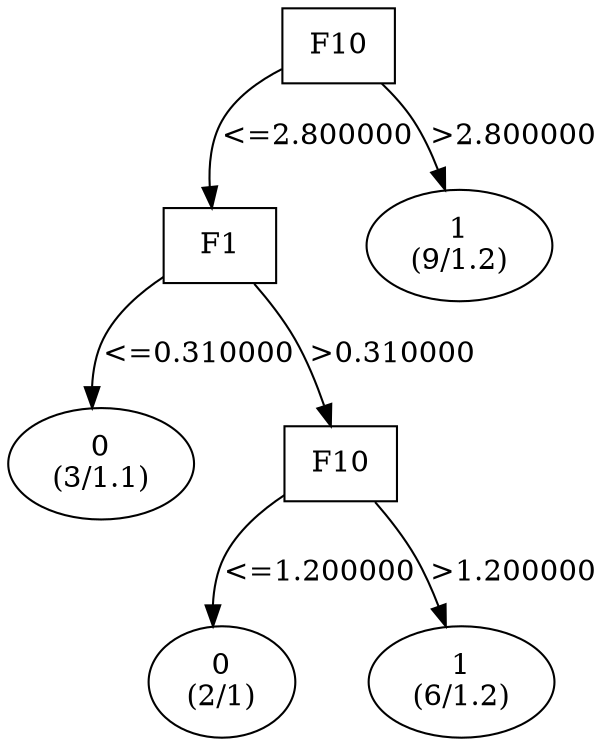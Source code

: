 digraph YaDT {
n0 [ shape=box, label="F10\n"]
n0 -> n1 [label="<=2.800000"]
n1 [ shape=box, label="F1\n"]
n1 -> n2 [label="<=0.310000"]
n2 [ shape=ellipse, label="0\n(3/1.1)"]
n1 -> n3 [label=">0.310000"]
n3 [ shape=box, label="F10\n"]
n3 -> n4 [label="<=1.200000"]
n4 [ shape=ellipse, label="0\n(2/1)"]
n3 -> n5 [label=">1.200000"]
n5 [ shape=ellipse, label="1\n(6/1.2)"]
n0 -> n8 [label=">2.800000"]
n8 [ shape=ellipse, label="1\n(9/1.2)"]
}
